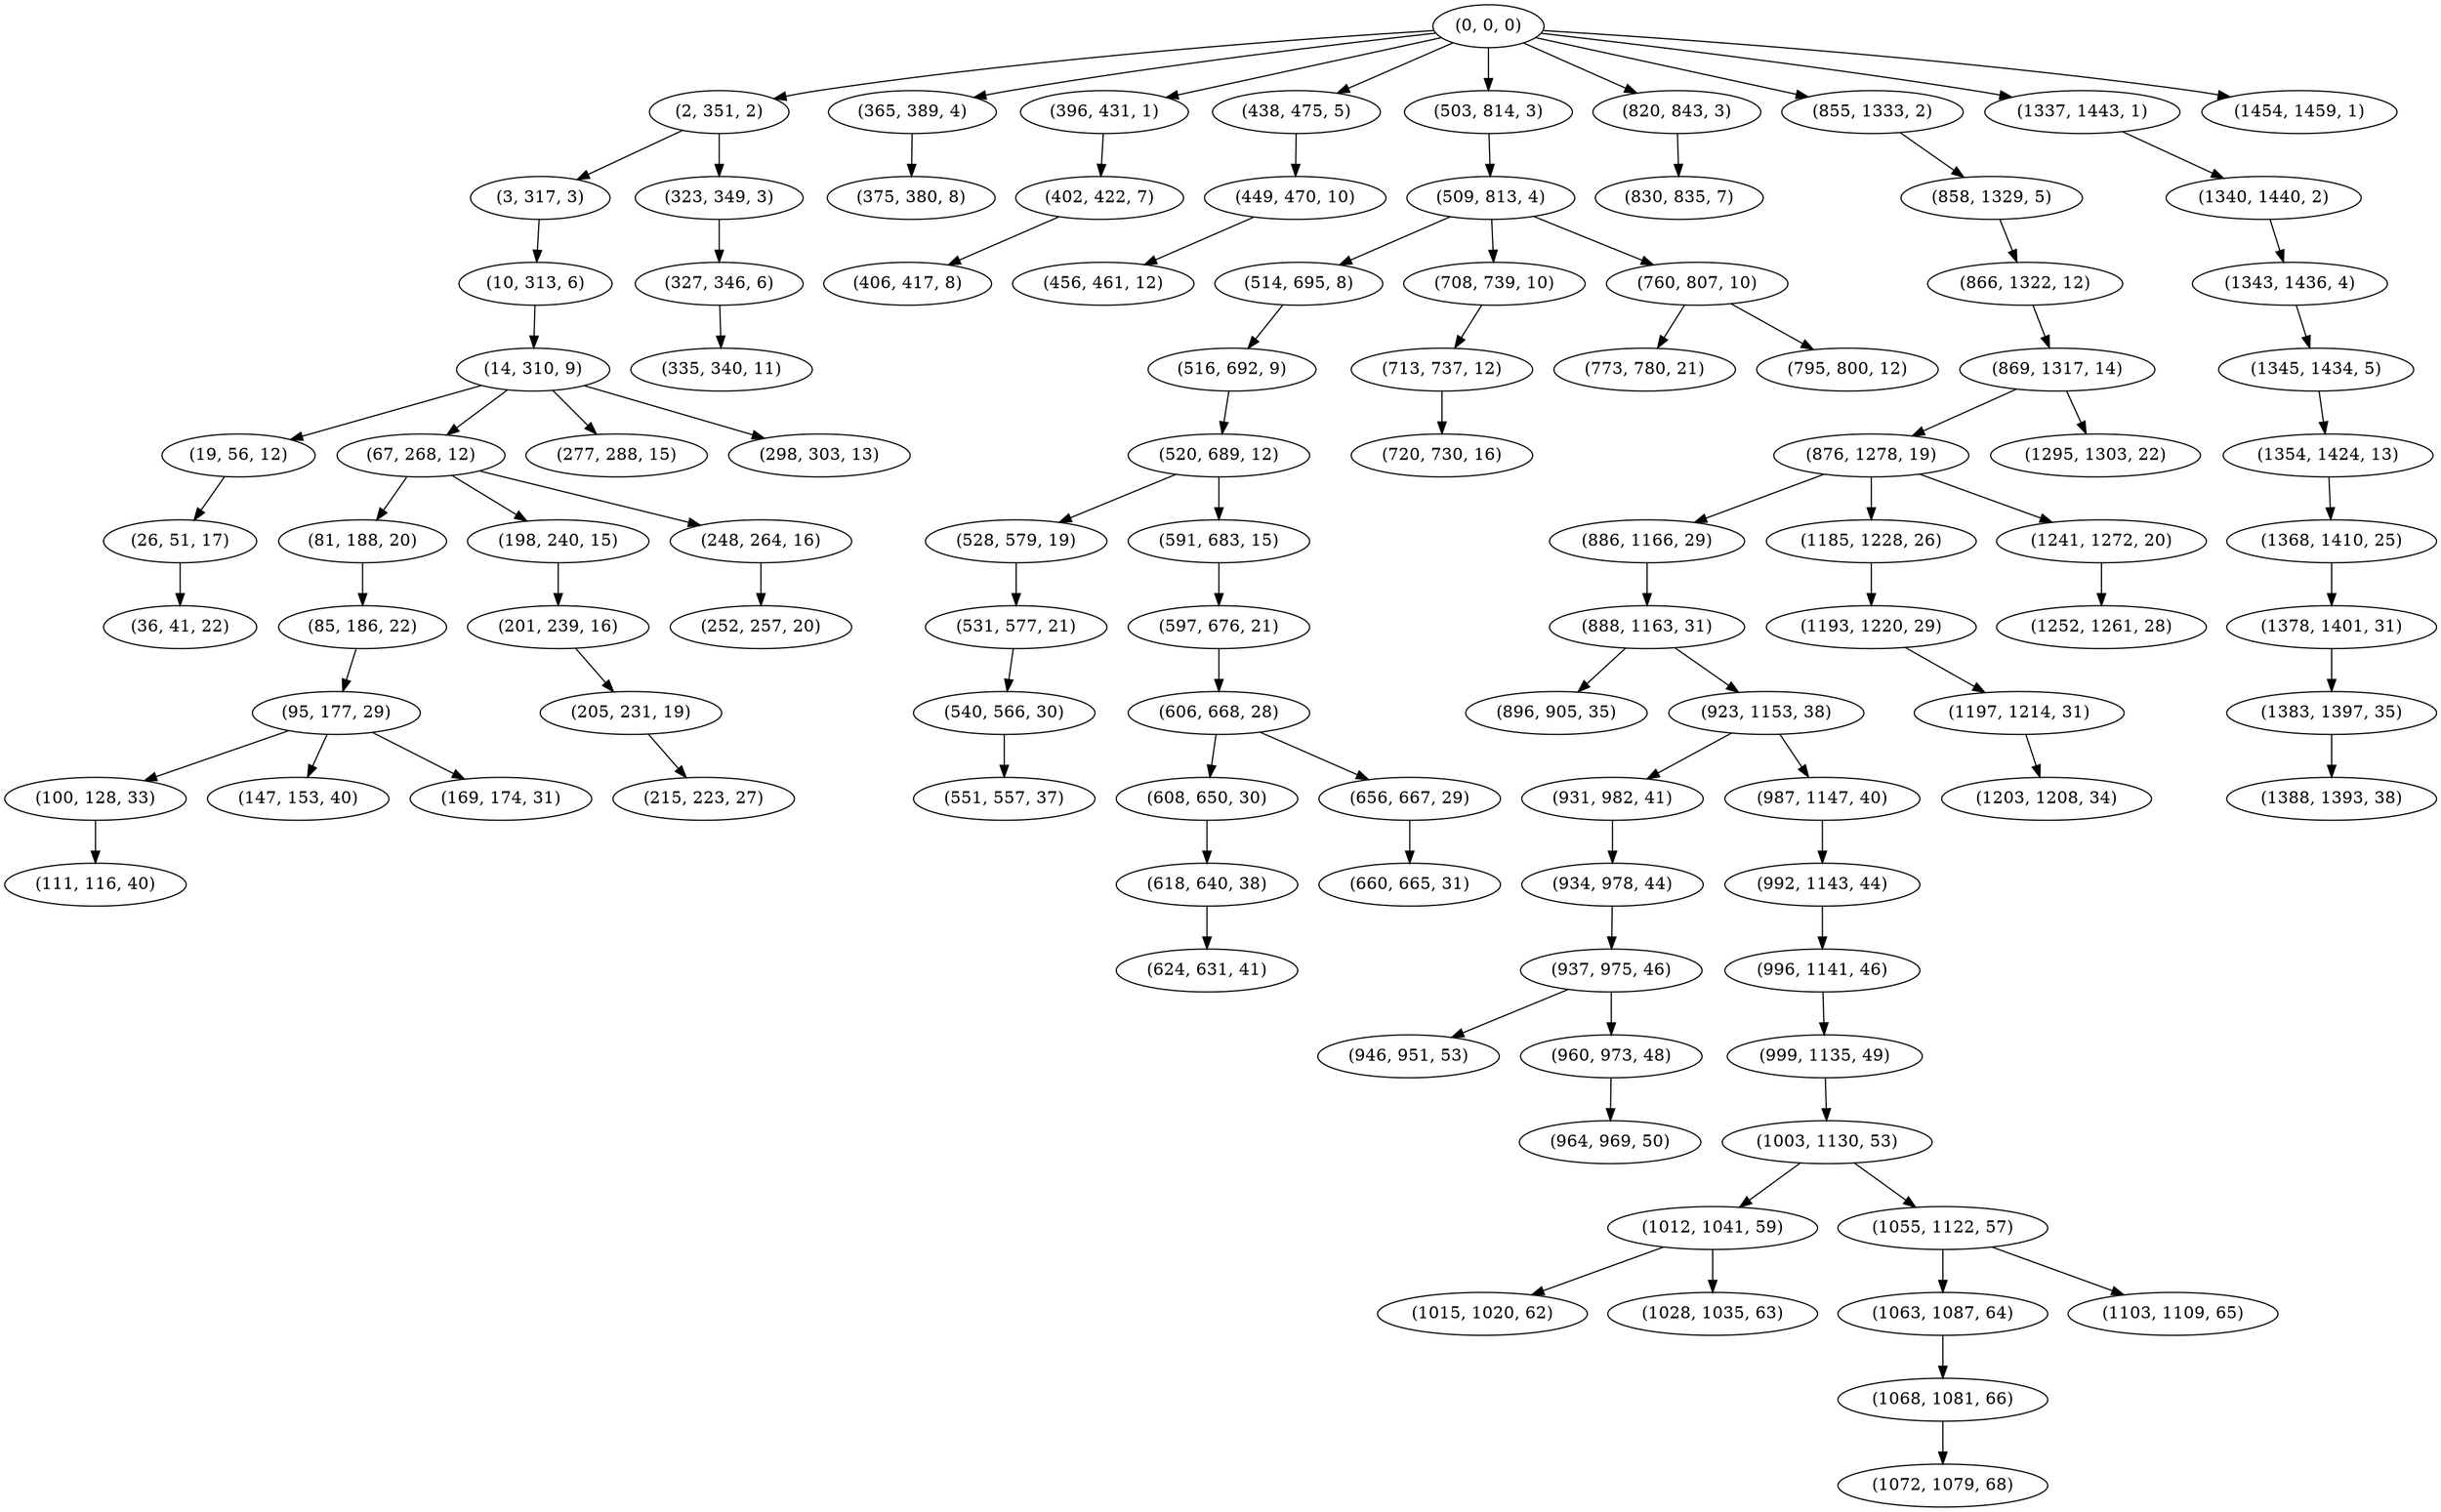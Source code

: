 digraph tree {
    "(0, 0, 0)";
    "(2, 351, 2)";
    "(3, 317, 3)";
    "(10, 313, 6)";
    "(14, 310, 9)";
    "(19, 56, 12)";
    "(26, 51, 17)";
    "(36, 41, 22)";
    "(67, 268, 12)";
    "(81, 188, 20)";
    "(85, 186, 22)";
    "(95, 177, 29)";
    "(100, 128, 33)";
    "(111, 116, 40)";
    "(147, 153, 40)";
    "(169, 174, 31)";
    "(198, 240, 15)";
    "(201, 239, 16)";
    "(205, 231, 19)";
    "(215, 223, 27)";
    "(248, 264, 16)";
    "(252, 257, 20)";
    "(277, 288, 15)";
    "(298, 303, 13)";
    "(323, 349, 3)";
    "(327, 346, 6)";
    "(335, 340, 11)";
    "(365, 389, 4)";
    "(375, 380, 8)";
    "(396, 431, 1)";
    "(402, 422, 7)";
    "(406, 417, 8)";
    "(438, 475, 5)";
    "(449, 470, 10)";
    "(456, 461, 12)";
    "(503, 814, 3)";
    "(509, 813, 4)";
    "(514, 695, 8)";
    "(516, 692, 9)";
    "(520, 689, 12)";
    "(528, 579, 19)";
    "(531, 577, 21)";
    "(540, 566, 30)";
    "(551, 557, 37)";
    "(591, 683, 15)";
    "(597, 676, 21)";
    "(606, 668, 28)";
    "(608, 650, 30)";
    "(618, 640, 38)";
    "(624, 631, 41)";
    "(656, 667, 29)";
    "(660, 665, 31)";
    "(708, 739, 10)";
    "(713, 737, 12)";
    "(720, 730, 16)";
    "(760, 807, 10)";
    "(773, 780, 21)";
    "(795, 800, 12)";
    "(820, 843, 3)";
    "(830, 835, 7)";
    "(855, 1333, 2)";
    "(858, 1329, 5)";
    "(866, 1322, 12)";
    "(869, 1317, 14)";
    "(876, 1278, 19)";
    "(886, 1166, 29)";
    "(888, 1163, 31)";
    "(896, 905, 35)";
    "(923, 1153, 38)";
    "(931, 982, 41)";
    "(934, 978, 44)";
    "(937, 975, 46)";
    "(946, 951, 53)";
    "(960, 973, 48)";
    "(964, 969, 50)";
    "(987, 1147, 40)";
    "(992, 1143, 44)";
    "(996, 1141, 46)";
    "(999, 1135, 49)";
    "(1003, 1130, 53)";
    "(1012, 1041, 59)";
    "(1015, 1020, 62)";
    "(1028, 1035, 63)";
    "(1055, 1122, 57)";
    "(1063, 1087, 64)";
    "(1068, 1081, 66)";
    "(1072, 1079, 68)";
    "(1103, 1109, 65)";
    "(1185, 1228, 26)";
    "(1193, 1220, 29)";
    "(1197, 1214, 31)";
    "(1203, 1208, 34)";
    "(1241, 1272, 20)";
    "(1252, 1261, 28)";
    "(1295, 1303, 22)";
    "(1337, 1443, 1)";
    "(1340, 1440, 2)";
    "(1343, 1436, 4)";
    "(1345, 1434, 5)";
    "(1354, 1424, 13)";
    "(1368, 1410, 25)";
    "(1378, 1401, 31)";
    "(1383, 1397, 35)";
    "(1388, 1393, 38)";
    "(1454, 1459, 1)";
    "(0, 0, 0)" -> "(2, 351, 2)";
    "(0, 0, 0)" -> "(365, 389, 4)";
    "(0, 0, 0)" -> "(396, 431, 1)";
    "(0, 0, 0)" -> "(438, 475, 5)";
    "(0, 0, 0)" -> "(503, 814, 3)";
    "(0, 0, 0)" -> "(820, 843, 3)";
    "(0, 0, 0)" -> "(855, 1333, 2)";
    "(0, 0, 0)" -> "(1337, 1443, 1)";
    "(0, 0, 0)" -> "(1454, 1459, 1)";
    "(2, 351, 2)" -> "(3, 317, 3)";
    "(2, 351, 2)" -> "(323, 349, 3)";
    "(3, 317, 3)" -> "(10, 313, 6)";
    "(10, 313, 6)" -> "(14, 310, 9)";
    "(14, 310, 9)" -> "(19, 56, 12)";
    "(14, 310, 9)" -> "(67, 268, 12)";
    "(14, 310, 9)" -> "(277, 288, 15)";
    "(14, 310, 9)" -> "(298, 303, 13)";
    "(19, 56, 12)" -> "(26, 51, 17)";
    "(26, 51, 17)" -> "(36, 41, 22)";
    "(67, 268, 12)" -> "(81, 188, 20)";
    "(67, 268, 12)" -> "(198, 240, 15)";
    "(67, 268, 12)" -> "(248, 264, 16)";
    "(81, 188, 20)" -> "(85, 186, 22)";
    "(85, 186, 22)" -> "(95, 177, 29)";
    "(95, 177, 29)" -> "(100, 128, 33)";
    "(95, 177, 29)" -> "(147, 153, 40)";
    "(95, 177, 29)" -> "(169, 174, 31)";
    "(100, 128, 33)" -> "(111, 116, 40)";
    "(198, 240, 15)" -> "(201, 239, 16)";
    "(201, 239, 16)" -> "(205, 231, 19)";
    "(205, 231, 19)" -> "(215, 223, 27)";
    "(248, 264, 16)" -> "(252, 257, 20)";
    "(323, 349, 3)" -> "(327, 346, 6)";
    "(327, 346, 6)" -> "(335, 340, 11)";
    "(365, 389, 4)" -> "(375, 380, 8)";
    "(396, 431, 1)" -> "(402, 422, 7)";
    "(402, 422, 7)" -> "(406, 417, 8)";
    "(438, 475, 5)" -> "(449, 470, 10)";
    "(449, 470, 10)" -> "(456, 461, 12)";
    "(503, 814, 3)" -> "(509, 813, 4)";
    "(509, 813, 4)" -> "(514, 695, 8)";
    "(509, 813, 4)" -> "(708, 739, 10)";
    "(509, 813, 4)" -> "(760, 807, 10)";
    "(514, 695, 8)" -> "(516, 692, 9)";
    "(516, 692, 9)" -> "(520, 689, 12)";
    "(520, 689, 12)" -> "(528, 579, 19)";
    "(520, 689, 12)" -> "(591, 683, 15)";
    "(528, 579, 19)" -> "(531, 577, 21)";
    "(531, 577, 21)" -> "(540, 566, 30)";
    "(540, 566, 30)" -> "(551, 557, 37)";
    "(591, 683, 15)" -> "(597, 676, 21)";
    "(597, 676, 21)" -> "(606, 668, 28)";
    "(606, 668, 28)" -> "(608, 650, 30)";
    "(606, 668, 28)" -> "(656, 667, 29)";
    "(608, 650, 30)" -> "(618, 640, 38)";
    "(618, 640, 38)" -> "(624, 631, 41)";
    "(656, 667, 29)" -> "(660, 665, 31)";
    "(708, 739, 10)" -> "(713, 737, 12)";
    "(713, 737, 12)" -> "(720, 730, 16)";
    "(760, 807, 10)" -> "(773, 780, 21)";
    "(760, 807, 10)" -> "(795, 800, 12)";
    "(820, 843, 3)" -> "(830, 835, 7)";
    "(855, 1333, 2)" -> "(858, 1329, 5)";
    "(858, 1329, 5)" -> "(866, 1322, 12)";
    "(866, 1322, 12)" -> "(869, 1317, 14)";
    "(869, 1317, 14)" -> "(876, 1278, 19)";
    "(869, 1317, 14)" -> "(1295, 1303, 22)";
    "(876, 1278, 19)" -> "(886, 1166, 29)";
    "(876, 1278, 19)" -> "(1185, 1228, 26)";
    "(876, 1278, 19)" -> "(1241, 1272, 20)";
    "(886, 1166, 29)" -> "(888, 1163, 31)";
    "(888, 1163, 31)" -> "(896, 905, 35)";
    "(888, 1163, 31)" -> "(923, 1153, 38)";
    "(923, 1153, 38)" -> "(931, 982, 41)";
    "(923, 1153, 38)" -> "(987, 1147, 40)";
    "(931, 982, 41)" -> "(934, 978, 44)";
    "(934, 978, 44)" -> "(937, 975, 46)";
    "(937, 975, 46)" -> "(946, 951, 53)";
    "(937, 975, 46)" -> "(960, 973, 48)";
    "(960, 973, 48)" -> "(964, 969, 50)";
    "(987, 1147, 40)" -> "(992, 1143, 44)";
    "(992, 1143, 44)" -> "(996, 1141, 46)";
    "(996, 1141, 46)" -> "(999, 1135, 49)";
    "(999, 1135, 49)" -> "(1003, 1130, 53)";
    "(1003, 1130, 53)" -> "(1012, 1041, 59)";
    "(1003, 1130, 53)" -> "(1055, 1122, 57)";
    "(1012, 1041, 59)" -> "(1015, 1020, 62)";
    "(1012, 1041, 59)" -> "(1028, 1035, 63)";
    "(1055, 1122, 57)" -> "(1063, 1087, 64)";
    "(1055, 1122, 57)" -> "(1103, 1109, 65)";
    "(1063, 1087, 64)" -> "(1068, 1081, 66)";
    "(1068, 1081, 66)" -> "(1072, 1079, 68)";
    "(1185, 1228, 26)" -> "(1193, 1220, 29)";
    "(1193, 1220, 29)" -> "(1197, 1214, 31)";
    "(1197, 1214, 31)" -> "(1203, 1208, 34)";
    "(1241, 1272, 20)" -> "(1252, 1261, 28)";
    "(1337, 1443, 1)" -> "(1340, 1440, 2)";
    "(1340, 1440, 2)" -> "(1343, 1436, 4)";
    "(1343, 1436, 4)" -> "(1345, 1434, 5)";
    "(1345, 1434, 5)" -> "(1354, 1424, 13)";
    "(1354, 1424, 13)" -> "(1368, 1410, 25)";
    "(1368, 1410, 25)" -> "(1378, 1401, 31)";
    "(1378, 1401, 31)" -> "(1383, 1397, 35)";
    "(1383, 1397, 35)" -> "(1388, 1393, 38)";
}
